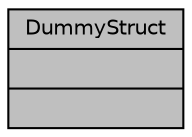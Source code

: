 digraph "DummyStruct"
{
 // INTERACTIVE_SVG=YES
  edge [fontname="Helvetica",fontsize="10",labelfontname="Helvetica",labelfontsize="10"];
  node [fontname="Helvetica",fontsize="10",shape=record];
  Node1 [label="{DummyStruct\n||}",height=0.2,width=0.4,color="black", fillcolor="grey75", style="filled", fontcolor="black"];
}

